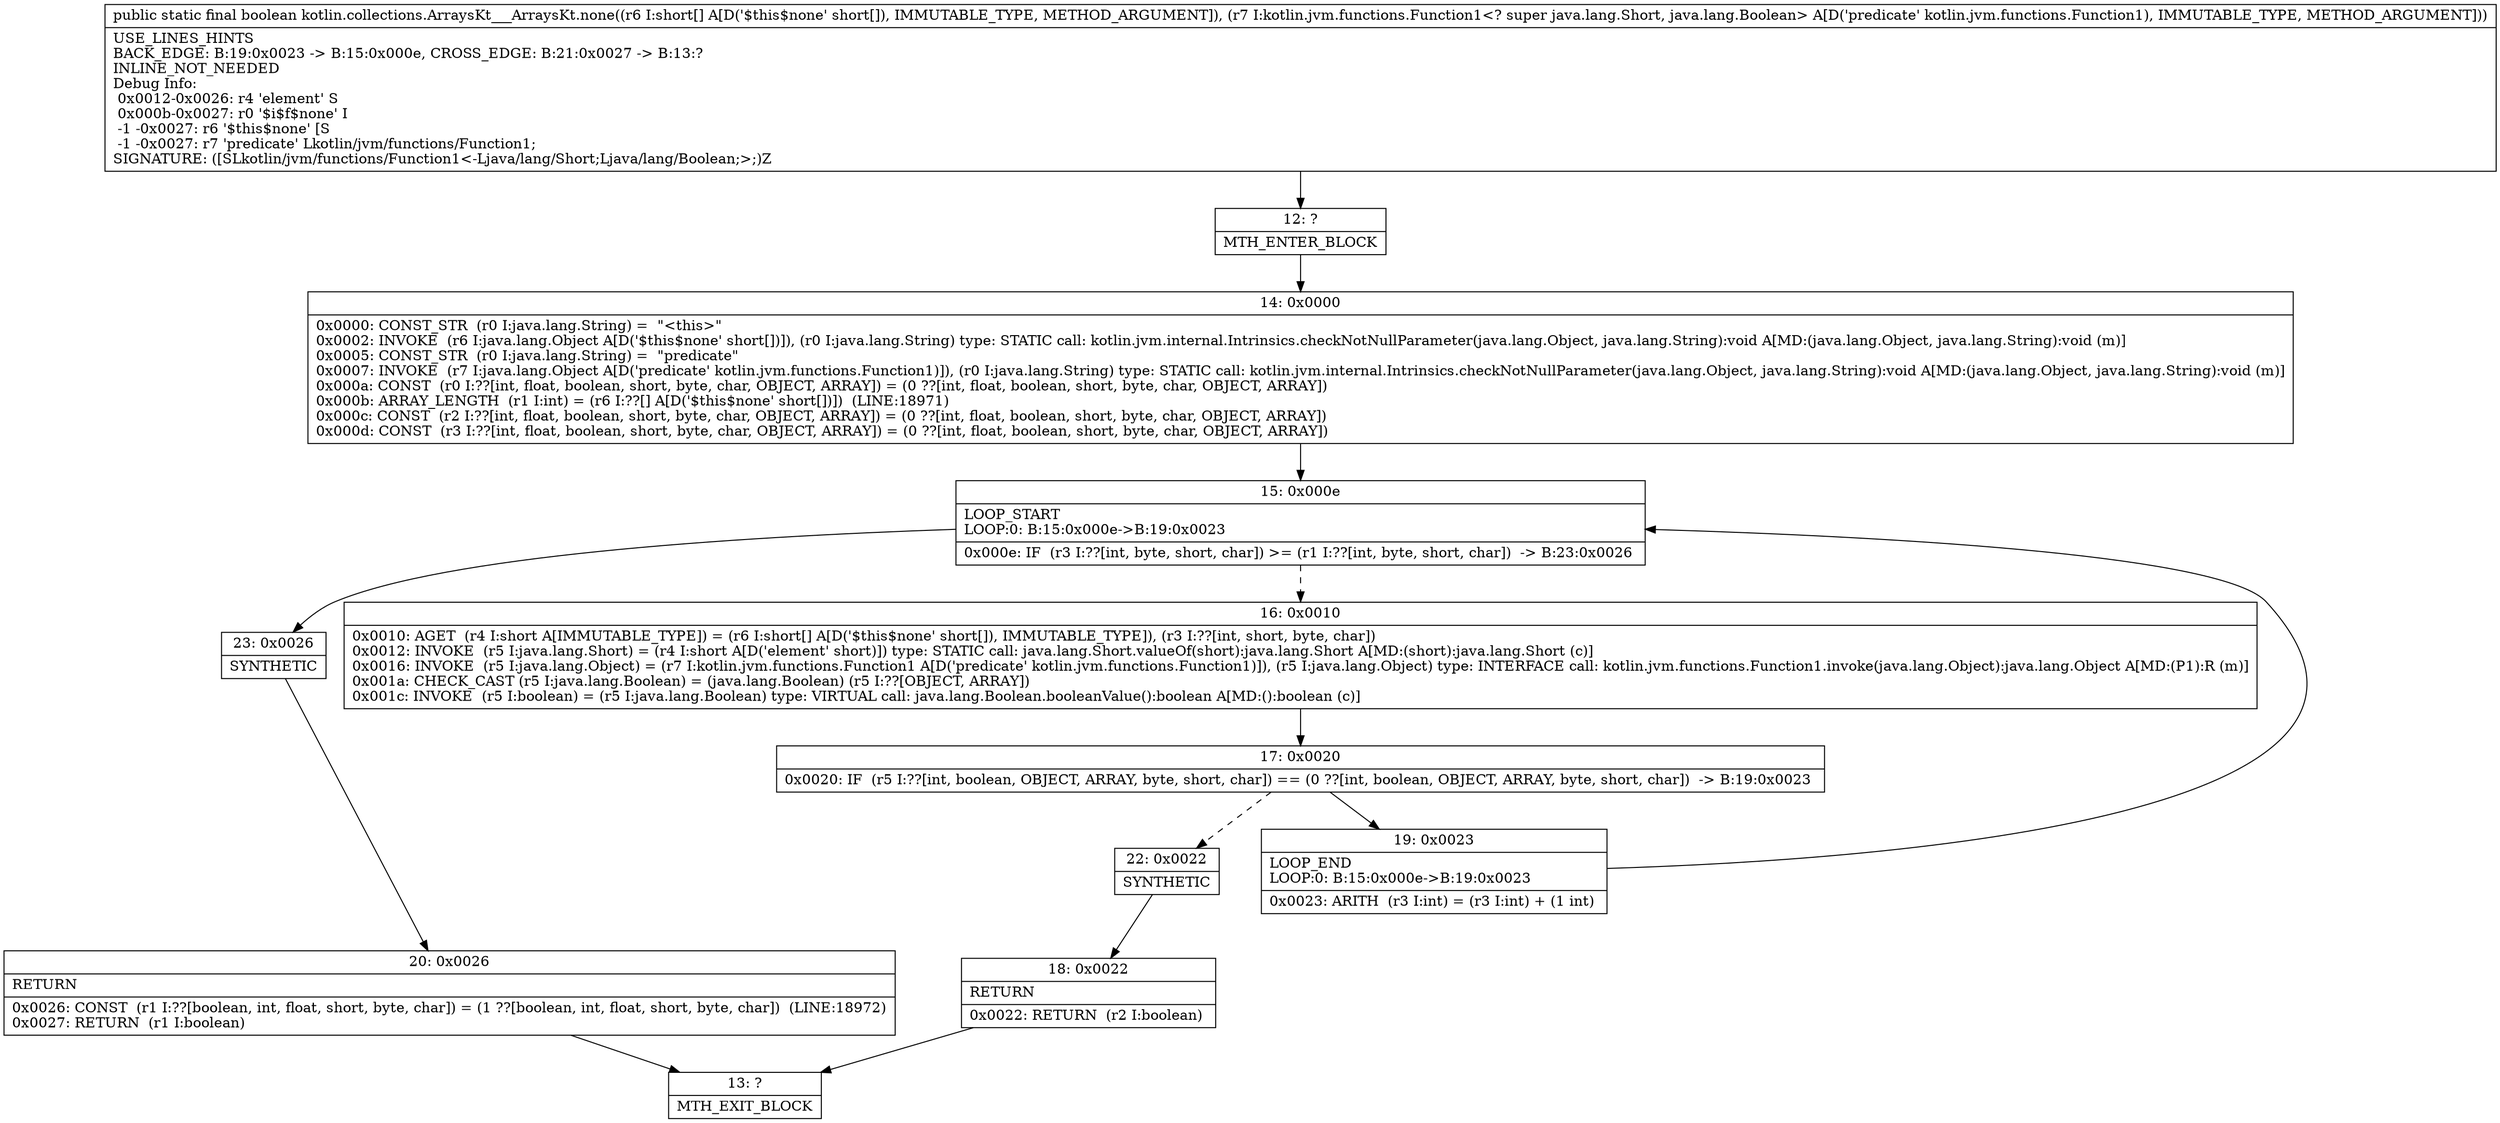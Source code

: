 digraph "CFG forkotlin.collections.ArraysKt___ArraysKt.none([SLkotlin\/jvm\/functions\/Function1;)Z" {
Node_12 [shape=record,label="{12\:\ ?|MTH_ENTER_BLOCK\l}"];
Node_14 [shape=record,label="{14\:\ 0x0000|0x0000: CONST_STR  (r0 I:java.lang.String) =  \"\<this\>\" \l0x0002: INVOKE  (r6 I:java.lang.Object A[D('$this$none' short[])]), (r0 I:java.lang.String) type: STATIC call: kotlin.jvm.internal.Intrinsics.checkNotNullParameter(java.lang.Object, java.lang.String):void A[MD:(java.lang.Object, java.lang.String):void (m)]\l0x0005: CONST_STR  (r0 I:java.lang.String) =  \"predicate\" \l0x0007: INVOKE  (r7 I:java.lang.Object A[D('predicate' kotlin.jvm.functions.Function1)]), (r0 I:java.lang.String) type: STATIC call: kotlin.jvm.internal.Intrinsics.checkNotNullParameter(java.lang.Object, java.lang.String):void A[MD:(java.lang.Object, java.lang.String):void (m)]\l0x000a: CONST  (r0 I:??[int, float, boolean, short, byte, char, OBJECT, ARRAY]) = (0 ??[int, float, boolean, short, byte, char, OBJECT, ARRAY]) \l0x000b: ARRAY_LENGTH  (r1 I:int) = (r6 I:??[] A[D('$this$none' short[])])  (LINE:18971)\l0x000c: CONST  (r2 I:??[int, float, boolean, short, byte, char, OBJECT, ARRAY]) = (0 ??[int, float, boolean, short, byte, char, OBJECT, ARRAY]) \l0x000d: CONST  (r3 I:??[int, float, boolean, short, byte, char, OBJECT, ARRAY]) = (0 ??[int, float, boolean, short, byte, char, OBJECT, ARRAY]) \l}"];
Node_15 [shape=record,label="{15\:\ 0x000e|LOOP_START\lLOOP:0: B:15:0x000e\-\>B:19:0x0023\l|0x000e: IF  (r3 I:??[int, byte, short, char]) \>= (r1 I:??[int, byte, short, char])  \-\> B:23:0x0026 \l}"];
Node_16 [shape=record,label="{16\:\ 0x0010|0x0010: AGET  (r4 I:short A[IMMUTABLE_TYPE]) = (r6 I:short[] A[D('$this$none' short[]), IMMUTABLE_TYPE]), (r3 I:??[int, short, byte, char]) \l0x0012: INVOKE  (r5 I:java.lang.Short) = (r4 I:short A[D('element' short)]) type: STATIC call: java.lang.Short.valueOf(short):java.lang.Short A[MD:(short):java.lang.Short (c)]\l0x0016: INVOKE  (r5 I:java.lang.Object) = (r7 I:kotlin.jvm.functions.Function1 A[D('predicate' kotlin.jvm.functions.Function1)]), (r5 I:java.lang.Object) type: INTERFACE call: kotlin.jvm.functions.Function1.invoke(java.lang.Object):java.lang.Object A[MD:(P1):R (m)]\l0x001a: CHECK_CAST (r5 I:java.lang.Boolean) = (java.lang.Boolean) (r5 I:??[OBJECT, ARRAY]) \l0x001c: INVOKE  (r5 I:boolean) = (r5 I:java.lang.Boolean) type: VIRTUAL call: java.lang.Boolean.booleanValue():boolean A[MD:():boolean (c)]\l}"];
Node_17 [shape=record,label="{17\:\ 0x0020|0x0020: IF  (r5 I:??[int, boolean, OBJECT, ARRAY, byte, short, char]) == (0 ??[int, boolean, OBJECT, ARRAY, byte, short, char])  \-\> B:19:0x0023 \l}"];
Node_19 [shape=record,label="{19\:\ 0x0023|LOOP_END\lLOOP:0: B:15:0x000e\-\>B:19:0x0023\l|0x0023: ARITH  (r3 I:int) = (r3 I:int) + (1 int) \l}"];
Node_22 [shape=record,label="{22\:\ 0x0022|SYNTHETIC\l}"];
Node_18 [shape=record,label="{18\:\ 0x0022|RETURN\l|0x0022: RETURN  (r2 I:boolean) \l}"];
Node_13 [shape=record,label="{13\:\ ?|MTH_EXIT_BLOCK\l}"];
Node_23 [shape=record,label="{23\:\ 0x0026|SYNTHETIC\l}"];
Node_20 [shape=record,label="{20\:\ 0x0026|RETURN\l|0x0026: CONST  (r1 I:??[boolean, int, float, short, byte, char]) = (1 ??[boolean, int, float, short, byte, char])  (LINE:18972)\l0x0027: RETURN  (r1 I:boolean) \l}"];
MethodNode[shape=record,label="{public static final boolean kotlin.collections.ArraysKt___ArraysKt.none((r6 I:short[] A[D('$this$none' short[]), IMMUTABLE_TYPE, METHOD_ARGUMENT]), (r7 I:kotlin.jvm.functions.Function1\<? super java.lang.Short, java.lang.Boolean\> A[D('predicate' kotlin.jvm.functions.Function1), IMMUTABLE_TYPE, METHOD_ARGUMENT]))  | USE_LINES_HINTS\lBACK_EDGE: B:19:0x0023 \-\> B:15:0x000e, CROSS_EDGE: B:21:0x0027 \-\> B:13:?\lINLINE_NOT_NEEDED\lDebug Info:\l  0x0012\-0x0026: r4 'element' S\l  0x000b\-0x0027: r0 '$i$f$none' I\l  \-1 \-0x0027: r6 '$this$none' [S\l  \-1 \-0x0027: r7 'predicate' Lkotlin\/jvm\/functions\/Function1;\lSIGNATURE: ([SLkotlin\/jvm\/functions\/Function1\<\-Ljava\/lang\/Short;Ljava\/lang\/Boolean;\>;)Z\l}"];
MethodNode -> Node_12;Node_12 -> Node_14;
Node_14 -> Node_15;
Node_15 -> Node_16[style=dashed];
Node_15 -> Node_23;
Node_16 -> Node_17;
Node_17 -> Node_19;
Node_17 -> Node_22[style=dashed];
Node_19 -> Node_15;
Node_22 -> Node_18;
Node_18 -> Node_13;
Node_23 -> Node_20;
Node_20 -> Node_13;
}

